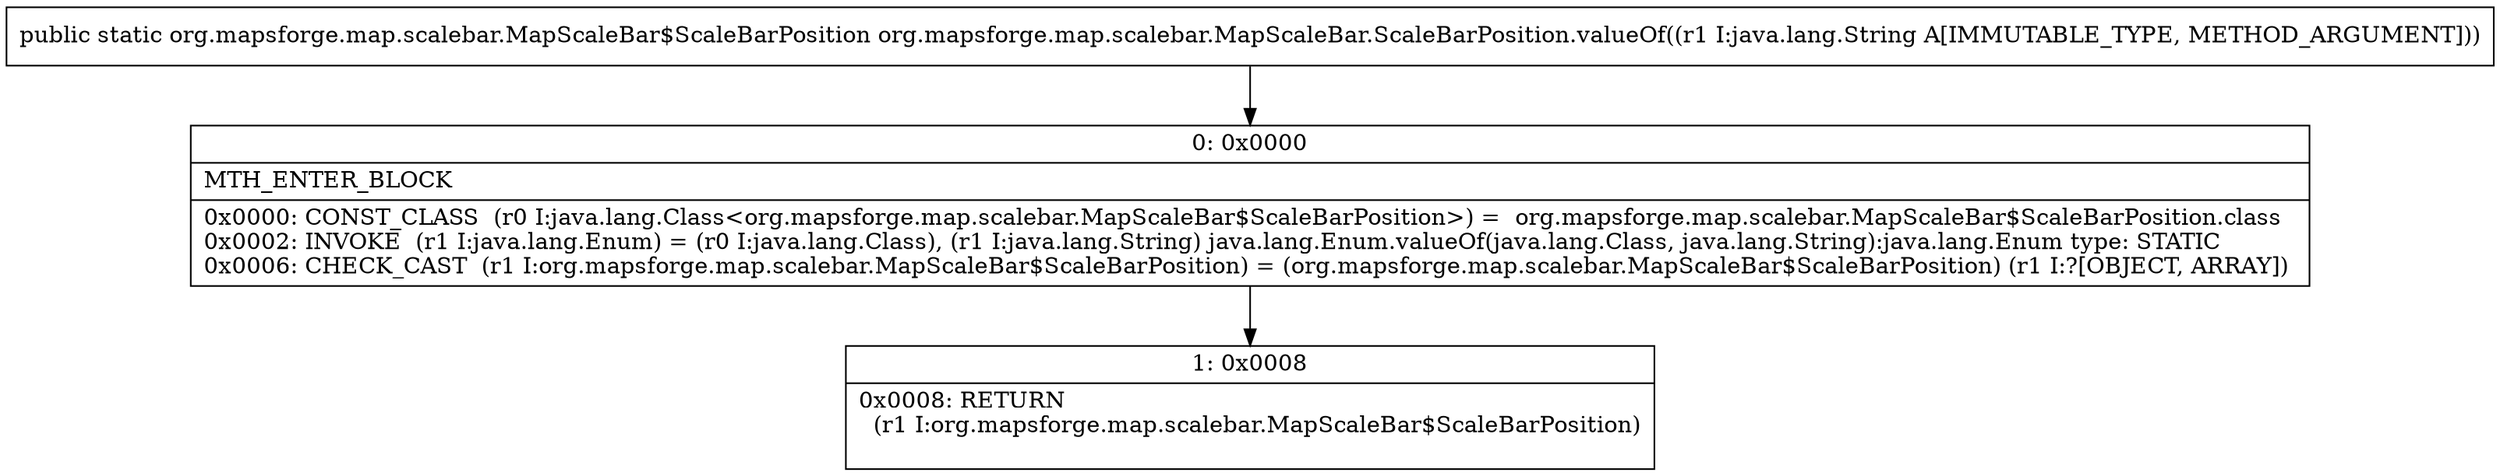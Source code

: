 digraph "CFG fororg.mapsforge.map.scalebar.MapScaleBar.ScaleBarPosition.valueOf(Ljava\/lang\/String;)Lorg\/mapsforge\/map\/scalebar\/MapScaleBar$ScaleBarPosition;" {
Node_0 [shape=record,label="{0\:\ 0x0000|MTH_ENTER_BLOCK\l|0x0000: CONST_CLASS  (r0 I:java.lang.Class\<org.mapsforge.map.scalebar.MapScaleBar$ScaleBarPosition\>) =  org.mapsforge.map.scalebar.MapScaleBar$ScaleBarPosition.class \l0x0002: INVOKE  (r1 I:java.lang.Enum) = (r0 I:java.lang.Class), (r1 I:java.lang.String) java.lang.Enum.valueOf(java.lang.Class, java.lang.String):java.lang.Enum type: STATIC \l0x0006: CHECK_CAST  (r1 I:org.mapsforge.map.scalebar.MapScaleBar$ScaleBarPosition) = (org.mapsforge.map.scalebar.MapScaleBar$ScaleBarPosition) (r1 I:?[OBJECT, ARRAY]) \l}"];
Node_1 [shape=record,label="{1\:\ 0x0008|0x0008: RETURN  \l  (r1 I:org.mapsforge.map.scalebar.MapScaleBar$ScaleBarPosition)\l \l}"];
MethodNode[shape=record,label="{public static org.mapsforge.map.scalebar.MapScaleBar$ScaleBarPosition org.mapsforge.map.scalebar.MapScaleBar.ScaleBarPosition.valueOf((r1 I:java.lang.String A[IMMUTABLE_TYPE, METHOD_ARGUMENT])) }"];
MethodNode -> Node_0;
Node_0 -> Node_1;
}

